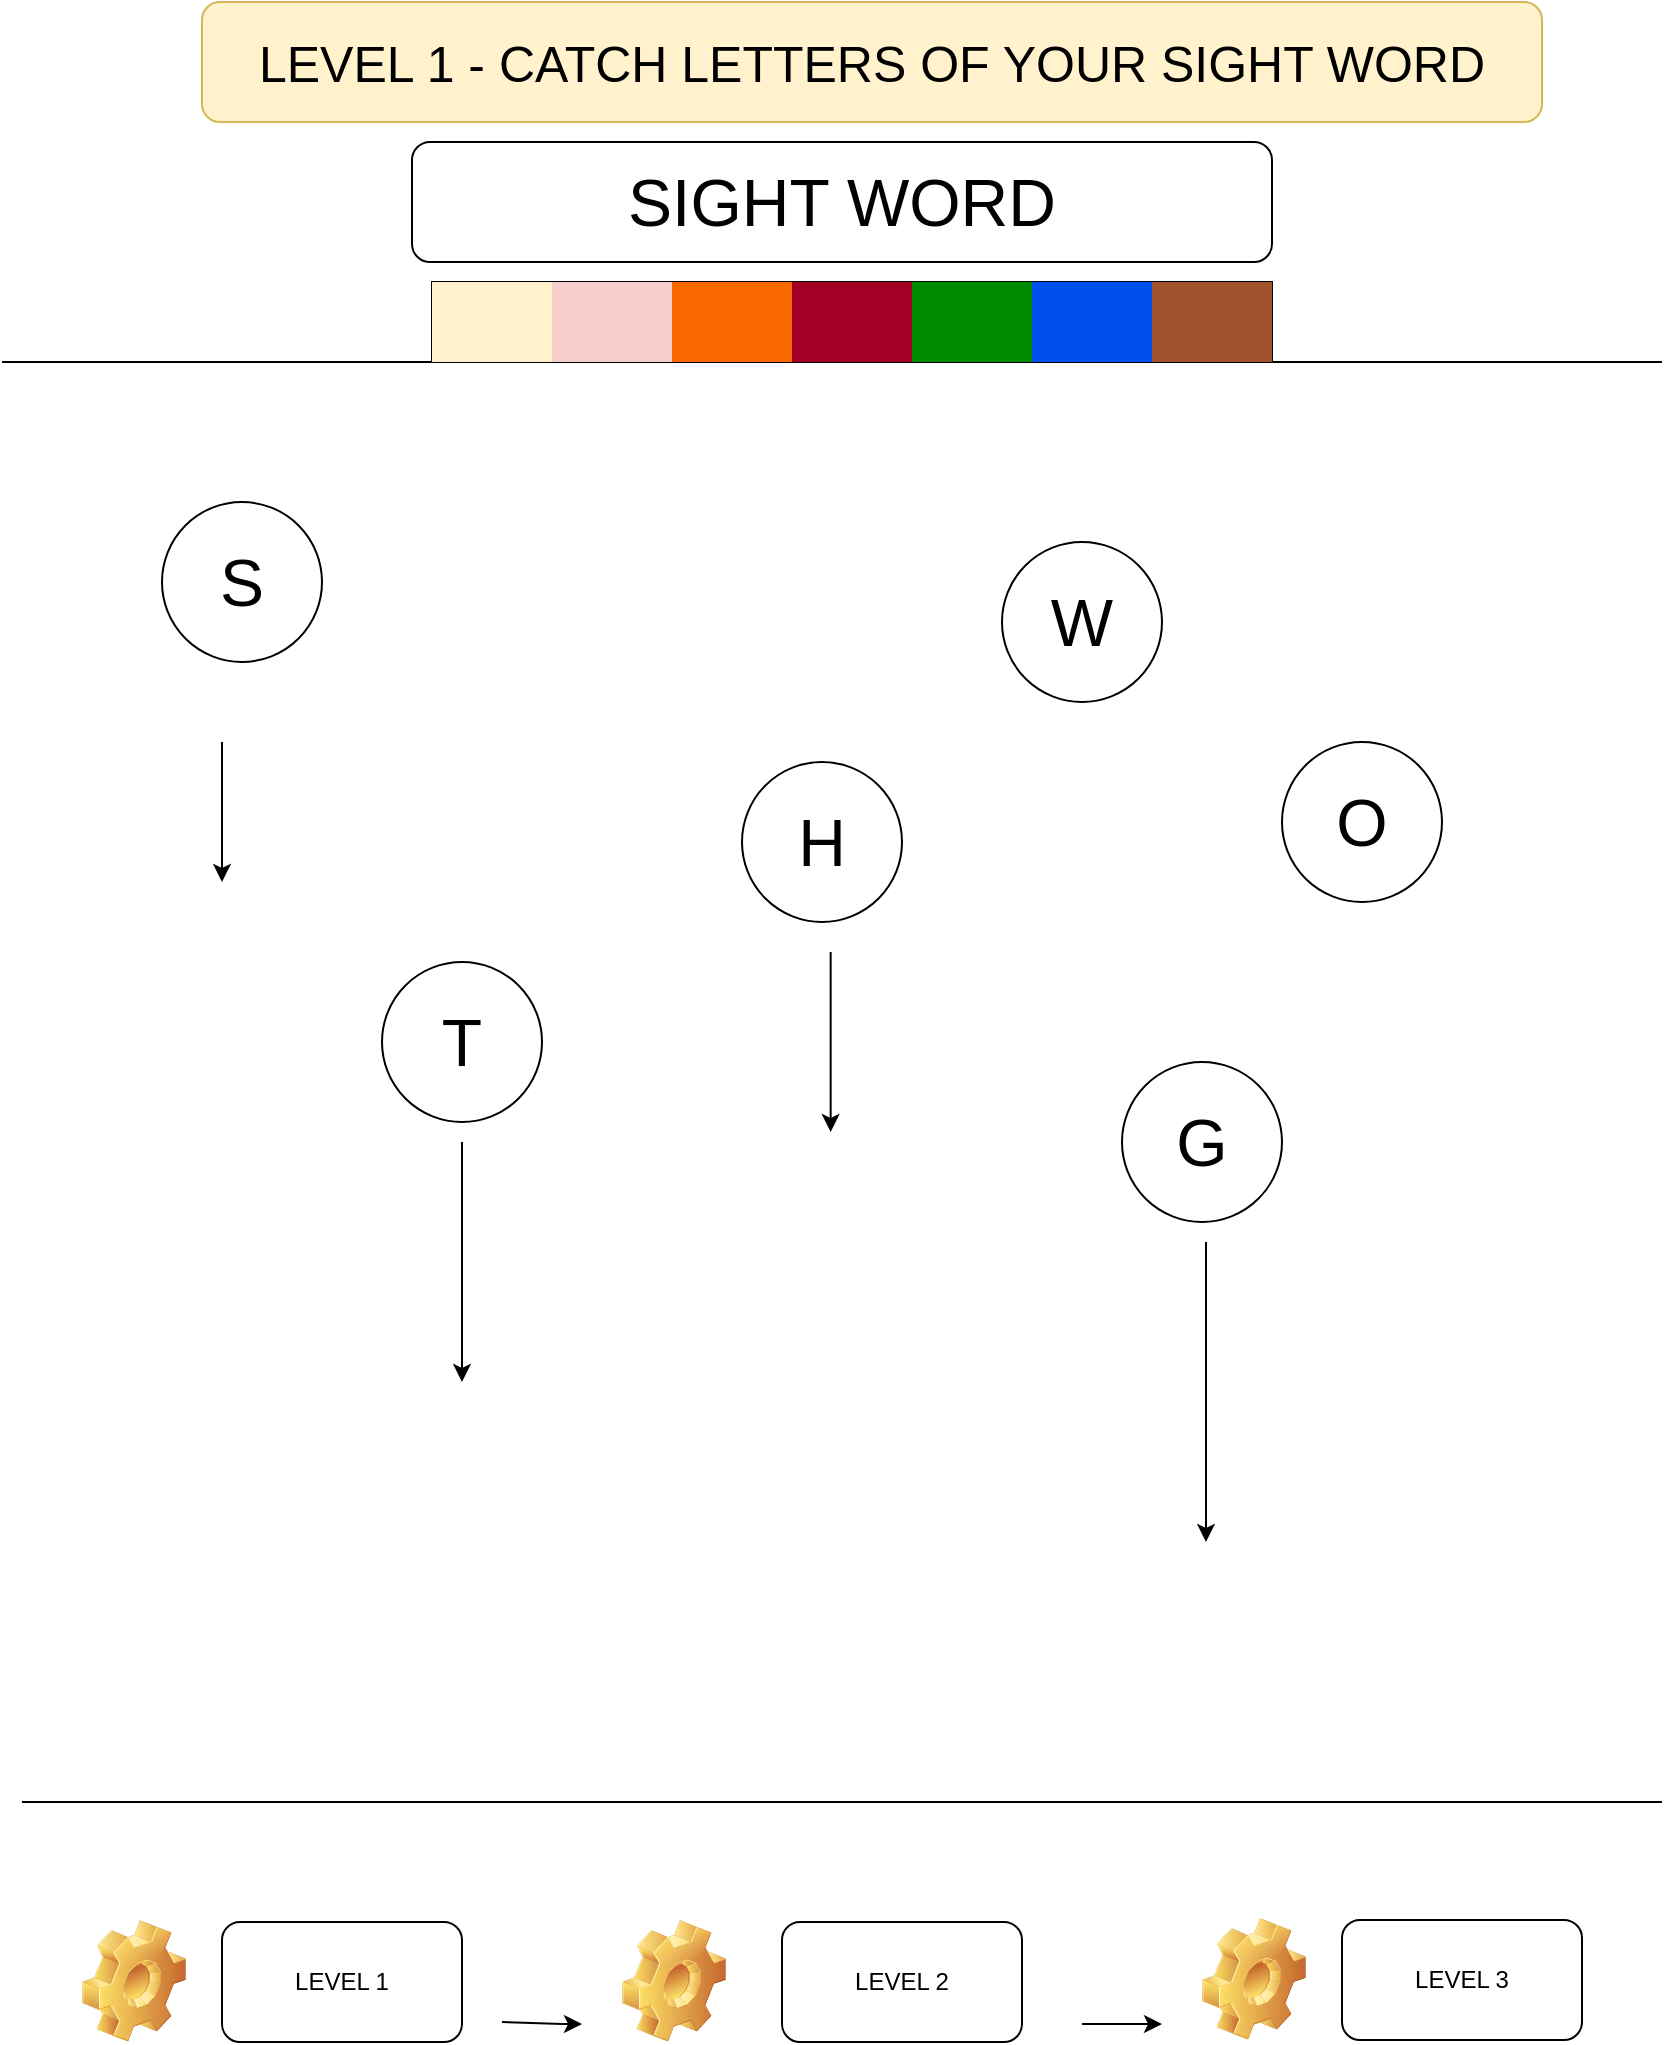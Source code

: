 <mxfile version="17.4.6" type="github" pages="3">
  <diagram id="WnJIDlszX0M_L3Teho5m" name="Page-1">
    <mxGraphModel dx="1901" dy="1101" grid="1" gridSize="10" guides="1" tooltips="1" connect="1" arrows="1" fold="1" page="1" pageScale="1" pageWidth="850" pageHeight="1100" math="0" shadow="0">
      <root>
        <mxCell id="0" />
        <mxCell id="1" parent="0" />
        <mxCell id="cKUXIafTFXfG4jMEx32Y-6" value="" style="shape=image;html=1;verticalLabelPosition=bottom;verticalAlign=top;imageAspect=1;aspect=fixed;image=img/clipart/Gear_128x128.png" parent="1" vertex="1">
          <mxGeometry x="50" y="979" width="52" height="61" as="geometry" />
        </mxCell>
        <mxCell id="cKUXIafTFXfG4jMEx32Y-7" value="" style="shape=image;html=1;verticalLabelPosition=bottom;verticalAlign=top;imageAspect=1;aspect=fixed;image=img/clipart/Gear_128x128.png" parent="1" vertex="1">
          <mxGeometry x="320" y="979" width="52" height="61" as="geometry" />
        </mxCell>
        <mxCell id="cKUXIafTFXfG4jMEx32Y-9" value="LEVEL 1" style="rounded=1;whiteSpace=wrap;html=1;" parent="1" vertex="1">
          <mxGeometry x="120" y="980" width="120" height="60" as="geometry" />
        </mxCell>
        <mxCell id="cKUXIafTFXfG4jMEx32Y-23" value="LEVEL 2" style="rounded=1;whiteSpace=wrap;html=1;" parent="1" vertex="1">
          <mxGeometry x="400" y="980" width="120" height="60" as="geometry" />
        </mxCell>
        <mxCell id="cKUXIafTFXfG4jMEx32Y-24" value="LEVEL 3" style="rounded=1;whiteSpace=wrap;html=1;" parent="1" vertex="1">
          <mxGeometry x="680" y="979" width="120" height="60" as="geometry" />
        </mxCell>
        <mxCell id="cKUXIafTFXfG4jMEx32Y-25" value="" style="shape=image;html=1;verticalLabelPosition=bottom;verticalAlign=top;imageAspect=1;aspect=fixed;image=img/clipart/Gear_128x128.png" parent="1" vertex="1">
          <mxGeometry x="610" y="978" width="52" height="61" as="geometry" />
        </mxCell>
        <mxCell id="cKUXIafTFXfG4jMEx32Y-26" value="" style="endArrow=none;html=1;rounded=0;" parent="1" edge="1">
          <mxGeometry width="50" height="50" relative="1" as="geometry">
            <mxPoint x="10" y="200" as="sourcePoint" />
            <mxPoint x="840" y="200" as="targetPoint" />
            <Array as="points">
              <mxPoint x="430" y="200" />
            </Array>
          </mxGeometry>
        </mxCell>
        <mxCell id="cKUXIafTFXfG4jMEx32Y-30" value="&lt;font style=&quot;font-size: 33px&quot;&gt;SIGHT WORD&lt;/font&gt;" style="rounded=1;whiteSpace=wrap;html=1;" parent="1" vertex="1">
          <mxGeometry x="215" y="90" width="430" height="60" as="geometry" />
        </mxCell>
        <mxCell id="cKUXIafTFXfG4jMEx32Y-31" value="H" style="ellipse;whiteSpace=wrap;html=1;aspect=fixed;fontSize=33;" parent="1" vertex="1">
          <mxGeometry x="380" y="400" width="80" height="80" as="geometry" />
        </mxCell>
        <mxCell id="cKUXIafTFXfG4jMEx32Y-32" value="S" style="ellipse;whiteSpace=wrap;html=1;aspect=fixed;fontSize=33;" parent="1" vertex="1">
          <mxGeometry x="90" y="270" width="80" height="80" as="geometry" />
        </mxCell>
        <mxCell id="cKUXIafTFXfG4jMEx32Y-33" value="W" style="ellipse;whiteSpace=wrap;html=1;aspect=fixed;fontSize=33;" parent="1" vertex="1">
          <mxGeometry x="510" y="290" width="80" height="80" as="geometry" />
        </mxCell>
        <mxCell id="cKUXIafTFXfG4jMEx32Y-34" value="T" style="ellipse;whiteSpace=wrap;html=1;aspect=fixed;fontSize=33;" parent="1" vertex="1">
          <mxGeometry x="200" y="500" width="80" height="80" as="geometry" />
        </mxCell>
        <mxCell id="cKUXIafTFXfG4jMEx32Y-35" value="O" style="ellipse;whiteSpace=wrap;html=1;aspect=fixed;fontSize=33;" parent="1" vertex="1">
          <mxGeometry x="650" y="390" width="80" height="80" as="geometry" />
        </mxCell>
        <mxCell id="cKUXIafTFXfG4jMEx32Y-36" value="G" style="ellipse;whiteSpace=wrap;html=1;aspect=fixed;fontSize=33;" parent="1" vertex="1">
          <mxGeometry x="570" y="550" width="80" height="80" as="geometry" />
        </mxCell>
        <mxCell id="cKUXIafTFXfG4jMEx32Y-37" value="" style="endArrow=classic;html=1;rounded=0;fontSize=33;" parent="1" edge="1">
          <mxGeometry width="50" height="50" relative="1" as="geometry">
            <mxPoint x="240" y="590" as="sourcePoint" />
            <mxPoint x="240" y="710" as="targetPoint" />
          </mxGeometry>
        </mxCell>
        <mxCell id="cKUXIafTFXfG4jMEx32Y-38" value="" style="endArrow=classic;html=1;rounded=0;fontSize=33;" parent="1" edge="1">
          <mxGeometry width="50" height="50" relative="1" as="geometry">
            <mxPoint x="612" y="640" as="sourcePoint" />
            <mxPoint x="612" y="790" as="targetPoint" />
          </mxGeometry>
        </mxCell>
        <mxCell id="cKUXIafTFXfG4jMEx32Y-39" value="" style="endArrow=none;html=1;rounded=0;fontSize=33;" parent="1" edge="1">
          <mxGeometry width="50" height="50" relative="1" as="geometry">
            <mxPoint x="20" y="920" as="sourcePoint" />
            <mxPoint x="840" y="920" as="targetPoint" />
          </mxGeometry>
        </mxCell>
        <mxCell id="cKUXIafTFXfG4jMEx32Y-44" value="" style="shape=table;startSize=0;container=1;collapsible=0;childLayout=tableLayout;fontSize=33;" parent="1" vertex="1">
          <mxGeometry x="225" y="160" width="420" height="40" as="geometry" />
        </mxCell>
        <mxCell id="cKUXIafTFXfG4jMEx32Y-45" value="" style="shape=tableRow;horizontal=0;startSize=0;swimlaneHead=0;swimlaneBody=0;top=0;left=0;bottom=0;right=0;collapsible=0;dropTarget=0;fillColor=none;points=[[0,0.5],[1,0.5]];portConstraint=eastwest;fontSize=33;" parent="cKUXIafTFXfG4jMEx32Y-44" vertex="1">
          <mxGeometry width="420" height="40" as="geometry" />
        </mxCell>
        <mxCell id="cKUXIafTFXfG4jMEx32Y-46" value="" style="shape=partialRectangle;html=1;whiteSpace=wrap;connectable=0;overflow=hidden;fillColor=#fff2cc;top=0;left=0;bottom=0;right=0;pointerEvents=1;fontSize=33;strokeColor=#d6b656;" parent="cKUXIafTFXfG4jMEx32Y-45" vertex="1">
          <mxGeometry width="60" height="40" as="geometry">
            <mxRectangle width="60" height="40" as="alternateBounds" />
          </mxGeometry>
        </mxCell>
        <mxCell id="cKUXIafTFXfG4jMEx32Y-47" value="" style="shape=partialRectangle;html=1;whiteSpace=wrap;connectable=0;overflow=hidden;fillColor=#f8cecc;top=0;left=0;bottom=0;right=0;pointerEvents=1;fontSize=33;strokeColor=#b85450;" parent="cKUXIafTFXfG4jMEx32Y-45" vertex="1">
          <mxGeometry x="60" width="60" height="40" as="geometry">
            <mxRectangle width="60" height="40" as="alternateBounds" />
          </mxGeometry>
        </mxCell>
        <mxCell id="cKUXIafTFXfG4jMEx32Y-48" value="" style="shape=partialRectangle;html=1;whiteSpace=wrap;connectable=0;overflow=hidden;fillColor=#fa6800;top=0;left=0;bottom=0;right=0;pointerEvents=1;fontSize=33;strokeColor=#C73500;fontColor=#000000;" parent="cKUXIafTFXfG4jMEx32Y-45" vertex="1">
          <mxGeometry x="120" width="60" height="40" as="geometry">
            <mxRectangle width="60" height="40" as="alternateBounds" />
          </mxGeometry>
        </mxCell>
        <mxCell id="cKUXIafTFXfG4jMEx32Y-49" value="" style="shape=partialRectangle;html=1;whiteSpace=wrap;connectable=0;overflow=hidden;fillColor=#a20025;top=0;left=0;bottom=0;right=0;pointerEvents=1;fontSize=33;strokeColor=#6F0000;fontColor=#ffffff;" parent="cKUXIafTFXfG4jMEx32Y-45" vertex="1">
          <mxGeometry x="180" width="60" height="40" as="geometry">
            <mxRectangle width="60" height="40" as="alternateBounds" />
          </mxGeometry>
        </mxCell>
        <mxCell id="cKUXIafTFXfG4jMEx32Y-50" value="" style="shape=partialRectangle;html=1;whiteSpace=wrap;connectable=0;overflow=hidden;fillColor=#008a00;top=0;left=0;bottom=0;right=0;pointerEvents=1;fontSize=33;strokeColor=#005700;fontColor=#ffffff;" parent="cKUXIafTFXfG4jMEx32Y-45" vertex="1">
          <mxGeometry x="240" width="60" height="40" as="geometry">
            <mxRectangle width="60" height="40" as="alternateBounds" />
          </mxGeometry>
        </mxCell>
        <mxCell id="cKUXIafTFXfG4jMEx32Y-51" value="" style="shape=partialRectangle;html=1;whiteSpace=wrap;connectable=0;overflow=hidden;fillColor=#0050ef;top=0;left=0;bottom=0;right=0;pointerEvents=1;fontSize=33;fontColor=#ffffff;strokeColor=#001DBC;" parent="cKUXIafTFXfG4jMEx32Y-45" vertex="1">
          <mxGeometry x="300" width="60" height="40" as="geometry">
            <mxRectangle width="60" height="40" as="alternateBounds" />
          </mxGeometry>
        </mxCell>
        <mxCell id="cKUXIafTFXfG4jMEx32Y-52" value="" style="shape=partialRectangle;html=1;whiteSpace=wrap;connectable=0;overflow=hidden;fillColor=#a0522d;top=0;left=0;bottom=0;right=0;pointerEvents=1;fontSize=33;fontColor=#ffffff;strokeColor=#6D1F00;" parent="cKUXIafTFXfG4jMEx32Y-45" vertex="1">
          <mxGeometry x="360" width="60" height="40" as="geometry">
            <mxRectangle width="60" height="40" as="alternateBounds" />
          </mxGeometry>
        </mxCell>
        <mxCell id="RRdCFKjJR65hyFqVhLkd-1" value="" style="endArrow=classic;html=1;rounded=0;fontSize=33;" parent="1" edge="1">
          <mxGeometry width="50" height="50" relative="1" as="geometry">
            <mxPoint x="260" y="1030" as="sourcePoint" />
            <mxPoint x="300" y="1031" as="targetPoint" />
            <Array as="points">
              <mxPoint x="290" y="1031" />
            </Array>
          </mxGeometry>
        </mxCell>
        <mxCell id="RRdCFKjJR65hyFqVhLkd-2" value="" style="endArrow=classic;html=1;rounded=0;fontSize=33;" parent="1" edge="1">
          <mxGeometry width="50" height="50" relative="1" as="geometry">
            <mxPoint x="550" y="1031" as="sourcePoint" />
            <mxPoint x="590" y="1031" as="targetPoint" />
            <Array as="points">
              <mxPoint x="580" y="1031" />
            </Array>
          </mxGeometry>
        </mxCell>
        <mxCell id="gyAe4lmDS8Z8qm_nOmmH-1" value="" style="endArrow=classic;html=1;rounded=0;fontSize=25;" edge="1" parent="1">
          <mxGeometry width="50" height="50" relative="1" as="geometry">
            <mxPoint x="120" y="390" as="sourcePoint" />
            <mxPoint x="120" y="460" as="targetPoint" />
          </mxGeometry>
        </mxCell>
        <mxCell id="gyAe4lmDS8Z8qm_nOmmH-2" value="" style="endArrow=classic;html=1;rounded=0;fontSize=25;" edge="1" parent="1">
          <mxGeometry width="50" height="50" relative="1" as="geometry">
            <mxPoint x="424.33" y="495" as="sourcePoint" />
            <mxPoint x="424.33" y="585" as="targetPoint" />
          </mxGeometry>
        </mxCell>
        <mxCell id="scrmx2f6whs6TdSDeBaj-1" value="LEVEL 1 - CATCH LETTERS OF YOUR SIGHT WORD" style="rounded=1;whiteSpace=wrap;html=1;fontSize=25;fillColor=#fff2cc;strokeColor=#d6b656;" vertex="1" parent="1">
          <mxGeometry x="110" y="20" width="670" height="60" as="geometry" />
        </mxCell>
      </root>
    </mxGraphModel>
  </diagram>
  <diagram id="79GiQedWghad5ZgvCJ7l" name="Page-2">
    <mxGraphModel dx="1901" dy="1101" grid="1" gridSize="10" guides="1" tooltips="1" connect="1" arrows="1" fold="1" page="1" pageScale="1" pageWidth="850" pageHeight="1100" math="0" shadow="0">
      <root>
        <mxCell id="0" />
        <mxCell id="1" parent="0" />
        <mxCell id="iZF05i7lwVIOQxYGb6lH-1" value="LEVEL 3 - SET TIME &amp;amp; TYPE YOUR SIGTH WORD" style="shape=ext;double=1;rounded=1;whiteSpace=wrap;html=1;fontSize=33;fillColor=#fff2cc;strokeColor=#d6b656;" parent="1" vertex="1">
          <mxGeometry x="90" y="40" width="700" height="80" as="geometry" />
        </mxCell>
        <mxCell id="iZF05i7lwVIOQxYGb6lH-2" value="" style="shape=flexArrow;endArrow=classic;html=1;rounded=0;fontSize=33;" parent="1" edge="1">
          <mxGeometry width="50" height="50" relative="1" as="geometry">
            <mxPoint x="439.5" y="150" as="sourcePoint" />
            <mxPoint x="440" y="230" as="targetPoint" />
          </mxGeometry>
        </mxCell>
        <mxCell id="iZF05i7lwVIOQxYGb6lH-3" value="HERE IS YOUR SIGHT WORD" style="rounded=1;whiteSpace=wrap;html=1;fontSize=33;" parent="1" vertex="1">
          <mxGeometry x="90" y="250" width="700" height="60" as="geometry" />
        </mxCell>
        <mxCell id="iZF05i7lwVIOQxYGb6lH-4" value="GO!" style="rounded=1;whiteSpace=wrap;html=1;fontSize=33;" parent="1" vertex="1">
          <mxGeometry x="380" y="460" width="120" height="60" as="geometry" />
        </mxCell>
        <mxCell id="iZF05i7lwVIOQxYGb6lH-5" value="" style="shape=flexArrow;endArrow=classic;html=1;rounded=0;fontSize=33;" parent="1" edge="1">
          <mxGeometry width="50" height="50" relative="1" as="geometry">
            <mxPoint x="440" y="340" as="sourcePoint" />
            <mxPoint x="440" y="430" as="targetPoint" />
            <Array as="points">
              <mxPoint x="440" y="380" />
              <mxPoint x="440" y="390" />
            </Array>
          </mxGeometry>
        </mxCell>
        <mxCell id="Bl_N5Q-DrrawHoFV0YX2-1" value="" style="shape=flexArrow;endArrow=classic;html=1;rounded=0;fontSize=33;" parent="1" edge="1">
          <mxGeometry width="50" height="50" relative="1" as="geometry">
            <mxPoint x="439.5" y="740" as="sourcePoint" />
            <mxPoint x="439.891" y="850" as="targetPoint" />
          </mxGeometry>
        </mxCell>
        <mxCell id="Bl_N5Q-DrrawHoFV0YX2-3" value="" style="shape=image;html=1;verticalLabelPosition=bottom;verticalAlign=top;imageAspect=1;aspect=fixed;image=img/clipart/Gear_128x128.png;fontSize=33;" parent="1" vertex="1">
          <mxGeometry x="328" y="889" width="52" height="61" as="geometry" />
        </mxCell>
        <mxCell id="L72QRke7piGwocwdqNdn-1" value="LEVEL 3" style="rounded=1;whiteSpace=wrap;html=1;fontSize=33;" parent="1" vertex="1">
          <mxGeometry x="420" y="890" width="190" height="60" as="geometry" />
        </mxCell>
        <mxCell id="bvJvhtLhx85ihFcOq9Rs-1" value="" style="endArrow=none;html=1;rounded=0;fontSize=25;" edge="1" parent="1">
          <mxGeometry width="50" height="50" relative="1" as="geometry">
            <mxPoint x="50" y="560" as="sourcePoint" />
            <mxPoint x="800" y="560" as="targetPoint" />
          </mxGeometry>
        </mxCell>
        <mxCell id="bvJvhtLhx85ihFcOq9Rs-3" value="Now you are ready for Level 3&amp;nbsp;" style="rounded=1;whiteSpace=wrap;html=1;fontSize=25;" vertex="1" parent="1">
          <mxGeometry x="250" y="640" width="420" height="60" as="geometry" />
        </mxCell>
      </root>
    </mxGraphModel>
  </diagram>
  <diagram id="IiuGbCuF3j701i4k0-L-" name="Page-3">
    <mxGraphModel dx="1901" dy="1101" grid="1" gridSize="10" guides="1" tooltips="1" connect="1" arrows="1" fold="1" page="1" pageScale="1" pageWidth="850" pageHeight="1100" math="0" shadow="0">
      <root>
        <mxCell id="0" />
        <mxCell id="1" parent="0" />
        <mxCell id="jEifX6SJz9EeRJYAZp3s-2" value="LEVEL 3 - CATCH YOUR SIGHT WORD" style="rounded=1;whiteSpace=wrap;html=1;fontSize=33;fillColor=#fff2cc;strokeColor=#d6b656;" parent="1" vertex="1">
          <mxGeometry x="150" y="40" width="620" height="60" as="geometry" />
        </mxCell>
        <mxCell id="jEifX6SJz9EeRJYAZp3s-4" value="WORD1" style="ellipse;whiteSpace=wrap;html=1;fontSize=25;" parent="1" vertex="1">
          <mxGeometry x="170" y="170" width="120" height="80" as="geometry" />
        </mxCell>
        <mxCell id="jEifX6SJz9EeRJYAZp3s-5" value="WORD2" style="ellipse;whiteSpace=wrap;html=1;fontSize=25;" parent="1" vertex="1">
          <mxGeometry x="380" y="230" width="120" height="80" as="geometry" />
        </mxCell>
        <mxCell id="jEifX6SJz9EeRJYAZp3s-6" value="WORD3" style="ellipse;whiteSpace=wrap;html=1;fontSize=25;" parent="1" vertex="1">
          <mxGeometry x="590" y="180" width="120" height="80" as="geometry" />
        </mxCell>
        <mxCell id="jEifX6SJz9EeRJYAZp3s-7" value="WORD4" style="ellipse;whiteSpace=wrap;html=1;fontSize=25;" parent="1" vertex="1">
          <mxGeometry x="250" y="380" width="120" height="80" as="geometry" />
        </mxCell>
        <mxCell id="jEifX6SJz9EeRJYAZp3s-8" value="WORD5" style="ellipse;whiteSpace=wrap;html=1;fontSize=25;" parent="1" vertex="1">
          <mxGeometry x="570" y="410" width="120" height="80" as="geometry" />
        </mxCell>
        <mxCell id="jEifX6SJz9EeRJYAZp3s-9" value="" style="endArrow=classic;html=1;rounded=0;fontSize=25;" parent="1" edge="1">
          <mxGeometry width="50" height="50" relative="1" as="geometry">
            <mxPoint x="309.5" y="470" as="sourcePoint" />
            <mxPoint x="309.5" y="560" as="targetPoint" />
          </mxGeometry>
        </mxCell>
        <mxCell id="jEifX6SJz9EeRJYAZp3s-10" value="" style="endArrow=classic;html=1;rounded=0;fontSize=25;" parent="1" edge="1">
          <mxGeometry width="50" height="50" relative="1" as="geometry">
            <mxPoint x="640" y="510" as="sourcePoint" />
            <mxPoint x="640" y="560" as="targetPoint" />
          </mxGeometry>
        </mxCell>
        <mxCell id="jEifX6SJz9EeRJYAZp3s-12" value="YOU WON! PICK A STICKER!" style="rounded=1;whiteSpace=wrap;html=1;fontSize=25;" parent="1" vertex="1">
          <mxGeometry x="160" y="810" width="580" height="60" as="geometry" />
        </mxCell>
        <mxCell id="jEifX6SJz9EeRJYAZp3s-13" value="" style="endArrow=none;html=1;rounded=0;fontSize=25;" parent="1" edge="1">
          <mxGeometry width="50" height="50" relative="1" as="geometry">
            <mxPoint x="20" y="760" as="sourcePoint" />
            <mxPoint x="840" y="760" as="targetPoint" />
          </mxGeometry>
        </mxCell>
        <mxCell id="jEifX6SJz9EeRJYAZp3s-14" value="" style="shape=flexArrow;endArrow=classic;html=1;rounded=0;fontSize=25;" parent="1" edge="1">
          <mxGeometry width="50" height="50" relative="1" as="geometry">
            <mxPoint x="459.5" y="890" as="sourcePoint" />
            <mxPoint x="459.833" y="950" as="targetPoint" />
          </mxGeometry>
        </mxCell>
        <mxCell id="jEifX6SJz9EeRJYAZp3s-16" value="" style="rounded=1;whiteSpace=wrap;html=1;strokeWidth=2;fillWeight=4;hachureGap=8;hachureAngle=45;fillColor=#1ba1e2;sketch=1;fontSize=25;" parent="1" vertex="1">
          <mxGeometry x="110" y="980" width="120" height="60" as="geometry" />
        </mxCell>
        <mxCell id="jEifX6SJz9EeRJYAZp3s-17" value="" style="ellipse;whiteSpace=wrap;html=1;strokeWidth=2;fillWeight=2;hachureGap=8;fillColor=#990000;fillStyle=dots;sketch=1;fontSize=25;" parent="1" vertex="1">
          <mxGeometry x="330" y="980" width="120" height="60" as="geometry" />
        </mxCell>
        <mxCell id="jEifX6SJz9EeRJYAZp3s-18" value="" style="rhombus;whiteSpace=wrap;html=1;strokeWidth=2;fillWeight=-1;hachureGap=8;fillStyle=cross-hatch;fillColor=#006600;sketch=1;fontSize=25;" parent="1" vertex="1">
          <mxGeometry x="520" y="980" width="120" height="60" as="geometry" />
        </mxCell>
        <mxCell id="jEifX6SJz9EeRJYAZp3s-19" value="" style="html=1;whiteSpace=wrap;shape=isoCube2;backgroundOutline=1;isoAngle=15;fontSize=25;fillColor=#fa6800;fontColor=#000000;strokeColor=#C73500;" parent="1" vertex="1">
          <mxGeometry x="700" y="970" width="90" height="80" as="geometry" />
        </mxCell>
        <mxCell id="eKjJtveDDEISSZutp7aM-1" value="" style="endArrow=classic;html=1;rounded=0;fontSize=25;" edge="1" parent="1">
          <mxGeometry width="50" height="50" relative="1" as="geometry">
            <mxPoint x="220" y="260" as="sourcePoint" />
            <mxPoint x="220" y="350" as="targetPoint" />
          </mxGeometry>
        </mxCell>
        <mxCell id="eKjJtveDDEISSZutp7aM-4" value="" style="endArrow=classic;html=1;rounded=0;fontSize=25;" edge="1" parent="1">
          <mxGeometry width="50" height="50" relative="1" as="geometry">
            <mxPoint x="439.33" y="330" as="sourcePoint" />
            <mxPoint x="439.33" y="420" as="targetPoint" />
            <Array as="points">
              <mxPoint x="439.33" y="390" />
            </Array>
          </mxGeometry>
        </mxCell>
        <mxCell id="eKjJtveDDEISSZutp7aM-5" value="" style="endArrow=classic;html=1;rounded=0;fontSize=25;" edge="1" parent="1">
          <mxGeometry width="50" height="50" relative="1" as="geometry">
            <mxPoint x="660.0" y="270" as="sourcePoint" />
            <mxPoint x="660.0" y="360" as="targetPoint" />
            <Array as="points">
              <mxPoint x="660" y="330" />
            </Array>
          </mxGeometry>
        </mxCell>
      </root>
    </mxGraphModel>
  </diagram>
</mxfile>
